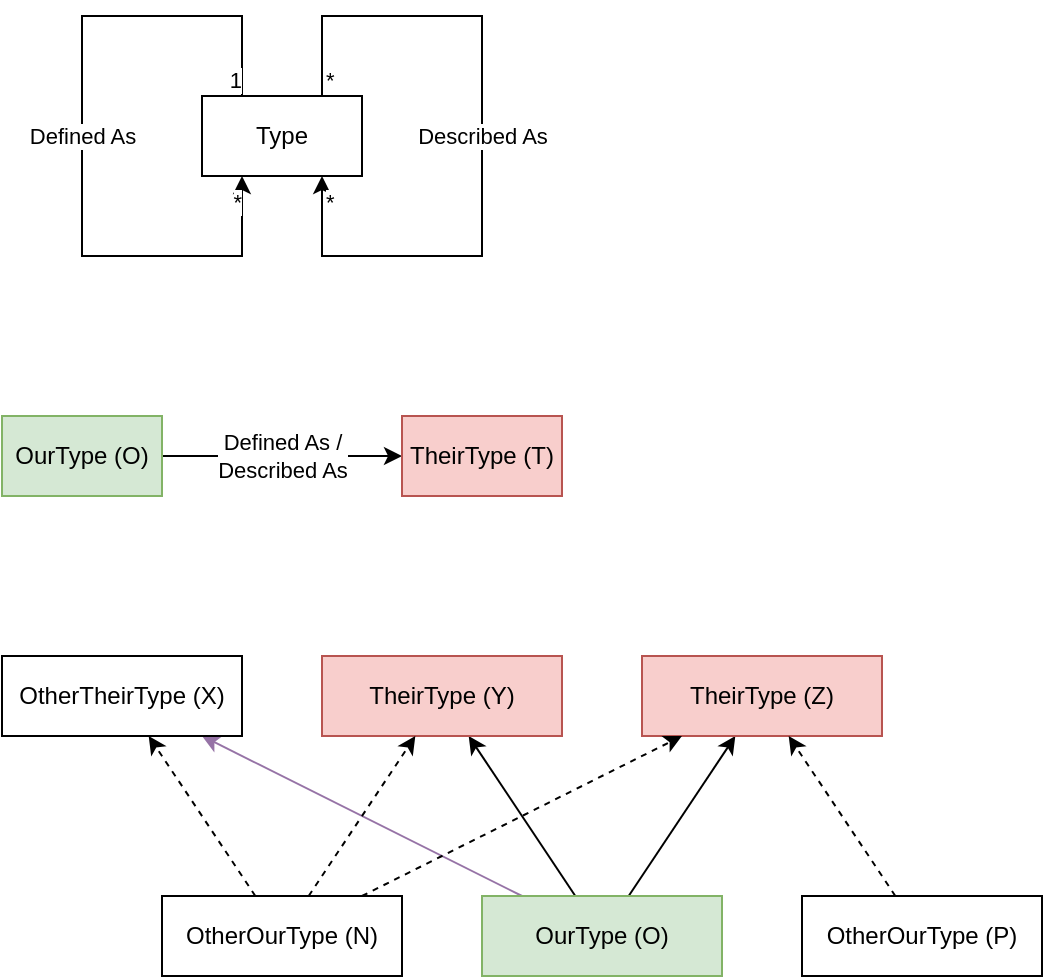 <mxfile version="20.7.4" type="device"><diagram id="U5JeAuIaEn2_BGRWb5Sl" name="Page-1"><mxGraphModel dx="1036" dy="614" grid="1" gridSize="10" guides="1" tooltips="1" connect="1" arrows="1" fold="1" page="1" pageScale="1" pageWidth="827" pageHeight="1169" math="0" shadow="0"><root><mxCell id="0"/><mxCell id="1" parent="0"/><mxCell id="KiqYD2R2dRFguaqEbFIJ-1" value="Type" style="whiteSpace=wrap;html=1;" parent="1" vertex="1"><mxGeometry x="180" y="160" width="80" height="40" as="geometry"/></mxCell><mxCell id="KiqYD2R2dRFguaqEbFIJ-21" value="Defined As /&lt;br&gt;Described As" style="edgeStyle=orthogonalEdgeStyle;rounded=0;orthogonalLoop=1;jettySize=auto;html=1;" parent="1" source="KiqYD2R2dRFguaqEbFIJ-2" target="KiqYD2R2dRFguaqEbFIJ-3" edge="1"><mxGeometry relative="1" as="geometry"/></mxCell><mxCell id="KiqYD2R2dRFguaqEbFIJ-2" value="OurType (O)" style="whiteSpace=wrap;html=1;fillColor=#d5e8d4;strokeColor=#82b366;" parent="1" vertex="1"><mxGeometry x="80" y="320" width="80" height="40" as="geometry"/></mxCell><mxCell id="KiqYD2R2dRFguaqEbFIJ-3" value="TheirType (T)" style="whiteSpace=wrap;html=1;fillColor=#f8cecc;strokeColor=#b85450;" parent="1" vertex="1"><mxGeometry x="280" y="320" width="80" height="40" as="geometry"/></mxCell><mxCell id="KiqYD2R2dRFguaqEbFIJ-9" value="" style="endArrow=classic;html=1;rounded=0;exitX=0.75;exitY=0;exitDx=0;exitDy=0;entryX=0.75;entryY=1;entryDx=0;entryDy=0;" parent="1" source="KiqYD2R2dRFguaqEbFIJ-1" target="KiqYD2R2dRFguaqEbFIJ-1" edge="1"><mxGeometry relative="1" as="geometry"><mxPoint x="310" y="370" as="sourcePoint"/><mxPoint x="470" y="370" as="targetPoint"/><Array as="points"><mxPoint x="240" y="120"/><mxPoint x="320" y="120"/><mxPoint x="320" y="240"/><mxPoint x="240" y="240"/></Array></mxGeometry></mxCell><mxCell id="KiqYD2R2dRFguaqEbFIJ-10" value="Described As" style="edgeLabel;resizable=0;html=1;align=center;verticalAlign=middle;" parent="KiqYD2R2dRFguaqEbFIJ-9" connectable="0" vertex="1"><mxGeometry relative="1" as="geometry"/></mxCell><mxCell id="KiqYD2R2dRFguaqEbFIJ-11" value="*" style="edgeLabel;resizable=0;html=1;align=left;verticalAlign=bottom;" parent="KiqYD2R2dRFguaqEbFIJ-9" connectable="0" vertex="1"><mxGeometry x="-1" relative="1" as="geometry"/></mxCell><mxCell id="KiqYD2R2dRFguaqEbFIJ-12" value="*" style="edgeLabel;resizable=0;html=1;align=left;verticalAlign=top;" parent="KiqYD2R2dRFguaqEbFIJ-9" connectable="0" vertex="1"><mxGeometry x="1" relative="1" as="geometry"/></mxCell><mxCell id="KiqYD2R2dRFguaqEbFIJ-17" value="" style="endArrow=classic;html=1;rounded=0;exitX=0.25;exitY=0;exitDx=0;exitDy=0;entryX=0.25;entryY=1;entryDx=0;entryDy=0;" parent="1" source="KiqYD2R2dRFguaqEbFIJ-1" target="KiqYD2R2dRFguaqEbFIJ-1" edge="1"><mxGeometry relative="1" as="geometry"><mxPoint x="40" y="160" as="sourcePoint"/><mxPoint x="40" y="200" as="targetPoint"/><Array as="points"><mxPoint x="200" y="120"/><mxPoint x="120" y="120"/><mxPoint x="120" y="240"/><mxPoint x="200" y="240"/></Array></mxGeometry></mxCell><mxCell id="KiqYD2R2dRFguaqEbFIJ-18" value="Defined As" style="edgeLabel;resizable=0;html=1;align=center;verticalAlign=middle;" parent="KiqYD2R2dRFguaqEbFIJ-17" connectable="0" vertex="1"><mxGeometry relative="1" as="geometry"/></mxCell><mxCell id="KiqYD2R2dRFguaqEbFIJ-19" value="1" style="edgeLabel;resizable=0;html=1;align=right;verticalAlign=bottom;" parent="KiqYD2R2dRFguaqEbFIJ-17" connectable="0" vertex="1"><mxGeometry x="-1" relative="1" as="geometry"/></mxCell><mxCell id="KiqYD2R2dRFguaqEbFIJ-20" value="*" style="edgeLabel;resizable=0;html=1;align=right;verticalAlign=top;" parent="KiqYD2R2dRFguaqEbFIJ-17" connectable="0" vertex="1"><mxGeometry x="1" relative="1" as="geometry"/></mxCell><mxCell id="KiqYD2R2dRFguaqEbFIJ-36" style="rounded=0;orthogonalLoop=1;jettySize=auto;html=1;" parent="1" source="KiqYD2R2dRFguaqEbFIJ-23" target="KiqYD2R2dRFguaqEbFIJ-24" edge="1"><mxGeometry relative="1" as="geometry"/></mxCell><mxCell id="KiqYD2R2dRFguaqEbFIJ-37" style="rounded=0;orthogonalLoop=1;jettySize=auto;html=1;" parent="1" source="KiqYD2R2dRFguaqEbFIJ-23" target="KiqYD2R2dRFguaqEbFIJ-25" edge="1"><mxGeometry relative="1" as="geometry"/></mxCell><mxCell id="KiqYD2R2dRFguaqEbFIJ-42" style="edgeStyle=none;rounded=0;orthogonalLoop=1;jettySize=auto;html=1;strokeWidth=1;fillColor=#e1d5e7;strokeColor=#9673a6;" parent="1" source="KiqYD2R2dRFguaqEbFIJ-23" target="KiqYD2R2dRFguaqEbFIJ-32" edge="1"><mxGeometry relative="1" as="geometry"/></mxCell><mxCell id="KiqYD2R2dRFguaqEbFIJ-23" value="OurType (O)" style="whiteSpace=wrap;html=1;fillColor=#d5e8d4;strokeColor=#82b366;" parent="1" vertex="1"><mxGeometry x="320" y="560" width="120" height="40" as="geometry"/></mxCell><mxCell id="KiqYD2R2dRFguaqEbFIJ-24" value="TheirType (Z)" style="whiteSpace=wrap;html=1;fillColor=#f8cecc;strokeColor=#b85450;" parent="1" vertex="1"><mxGeometry x="400" y="440" width="120" height="40" as="geometry"/></mxCell><mxCell id="KiqYD2R2dRFguaqEbFIJ-25" value="TheirType (Y)" style="whiteSpace=wrap;html=1;fillColor=#f8cecc;strokeColor=#b85450;" parent="1" vertex="1"><mxGeometry x="240" y="440" width="120" height="40" as="geometry"/></mxCell><mxCell id="KiqYD2R2dRFguaqEbFIJ-34" style="rounded=0;orthogonalLoop=1;jettySize=auto;html=1;dashed=1;" parent="1" source="KiqYD2R2dRFguaqEbFIJ-28" target="KiqYD2R2dRFguaqEbFIJ-24" edge="1"><mxGeometry relative="1" as="geometry"/></mxCell><mxCell id="KiqYD2R2dRFguaqEbFIJ-28" value="OtherOurType (P)" style="whiteSpace=wrap;html=1;" parent="1" vertex="1"><mxGeometry x="480" y="560" width="120" height="40" as="geometry"/></mxCell><mxCell id="KiqYD2R2dRFguaqEbFIJ-33" style="rounded=0;orthogonalLoop=1;jettySize=auto;html=1;dashed=1;" parent="1" source="KiqYD2R2dRFguaqEbFIJ-31" target="KiqYD2R2dRFguaqEbFIJ-32" edge="1"><mxGeometry relative="1" as="geometry"/></mxCell><mxCell id="KiqYD2R2dRFguaqEbFIJ-38" style="rounded=0;orthogonalLoop=1;jettySize=auto;html=1;dashed=1;" parent="1" source="KiqYD2R2dRFguaqEbFIJ-31" target="KiqYD2R2dRFguaqEbFIJ-25" edge="1"><mxGeometry relative="1" as="geometry"/></mxCell><mxCell id="KiqYD2R2dRFguaqEbFIJ-40" style="rounded=0;orthogonalLoop=1;jettySize=auto;html=1;dashed=1;" parent="1" source="KiqYD2R2dRFguaqEbFIJ-31" target="KiqYD2R2dRFguaqEbFIJ-24" edge="1"><mxGeometry relative="1" as="geometry"/></mxCell><mxCell id="KiqYD2R2dRFguaqEbFIJ-31" value="OtherOurType (N)" style="whiteSpace=wrap;html=1;" parent="1" vertex="1"><mxGeometry x="160" y="560" width="120" height="40" as="geometry"/></mxCell><mxCell id="KiqYD2R2dRFguaqEbFIJ-32" value="OtherTheirType (X)" style="whiteSpace=wrap;html=1;" parent="1" vertex="1"><mxGeometry x="80" y="440" width="120" height="40" as="geometry"/></mxCell></root></mxGraphModel></diagram></mxfile>